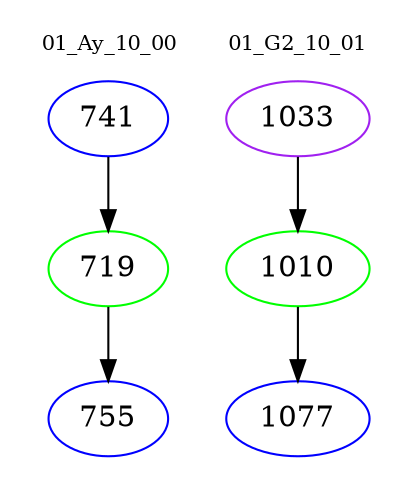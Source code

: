 digraph{
subgraph cluster_0 {
color = white
label = "01_Ay_10_00";
fontsize=10;
T0_741 [label="741", color="blue"]
T0_741 -> T0_719 [color="black"]
T0_719 [label="719", color="green"]
T0_719 -> T0_755 [color="black"]
T0_755 [label="755", color="blue"]
}
subgraph cluster_1 {
color = white
label = "01_G2_10_01";
fontsize=10;
T1_1033 [label="1033", color="purple"]
T1_1033 -> T1_1010 [color="black"]
T1_1010 [label="1010", color="green"]
T1_1010 -> T1_1077 [color="black"]
T1_1077 [label="1077", color="blue"]
}
}
